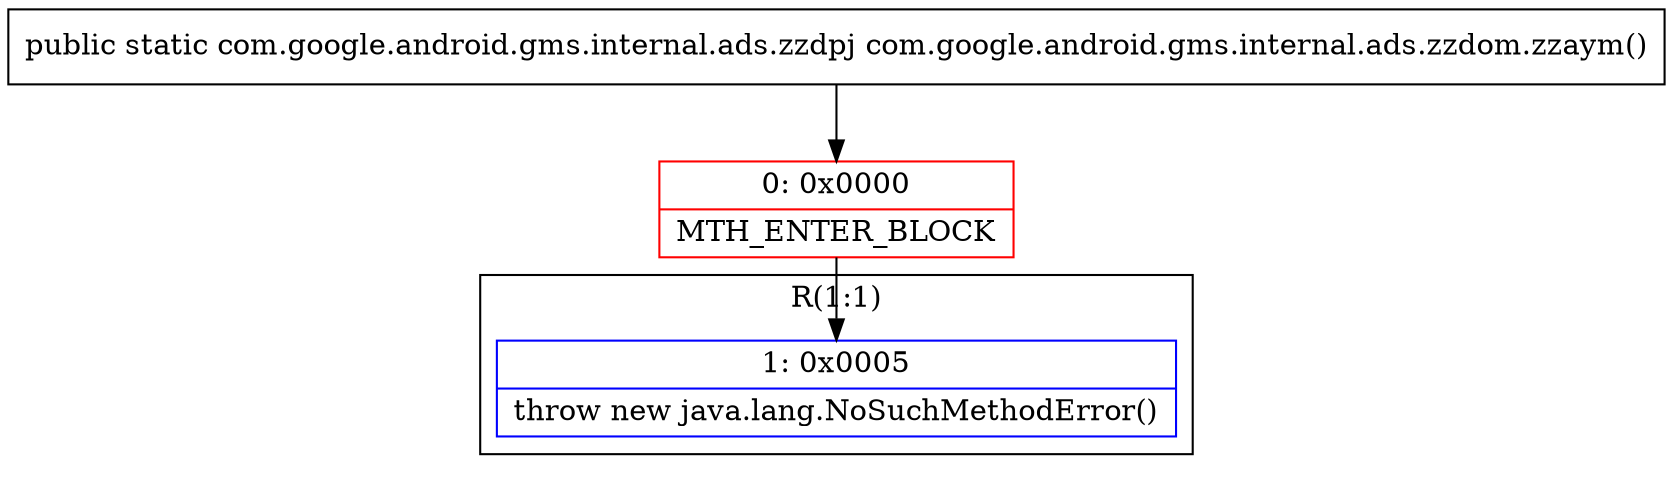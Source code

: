 digraph "CFG forcom.google.android.gms.internal.ads.zzdom.zzaym()Lcom\/google\/android\/gms\/internal\/ads\/zzdpj;" {
subgraph cluster_Region_379877932 {
label = "R(1:1)";
node [shape=record,color=blue];
Node_1 [shape=record,label="{1\:\ 0x0005|throw new java.lang.NoSuchMethodError()\l}"];
}
Node_0 [shape=record,color=red,label="{0\:\ 0x0000|MTH_ENTER_BLOCK\l}"];
MethodNode[shape=record,label="{public static com.google.android.gms.internal.ads.zzdpj com.google.android.gms.internal.ads.zzdom.zzaym() }"];
MethodNode -> Node_0;
Node_0 -> Node_1;
}

